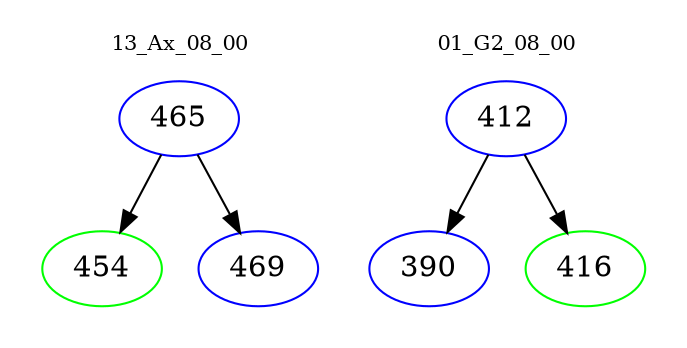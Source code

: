 digraph{
subgraph cluster_0 {
color = white
label = "13_Ax_08_00";
fontsize=10;
T0_465 [label="465", color="blue"]
T0_465 -> T0_454 [color="black"]
T0_454 [label="454", color="green"]
T0_465 -> T0_469 [color="black"]
T0_469 [label="469", color="blue"]
}
subgraph cluster_1 {
color = white
label = "01_G2_08_00";
fontsize=10;
T1_412 [label="412", color="blue"]
T1_412 -> T1_390 [color="black"]
T1_390 [label="390", color="blue"]
T1_412 -> T1_416 [color="black"]
T1_416 [label="416", color="green"]
}
}

